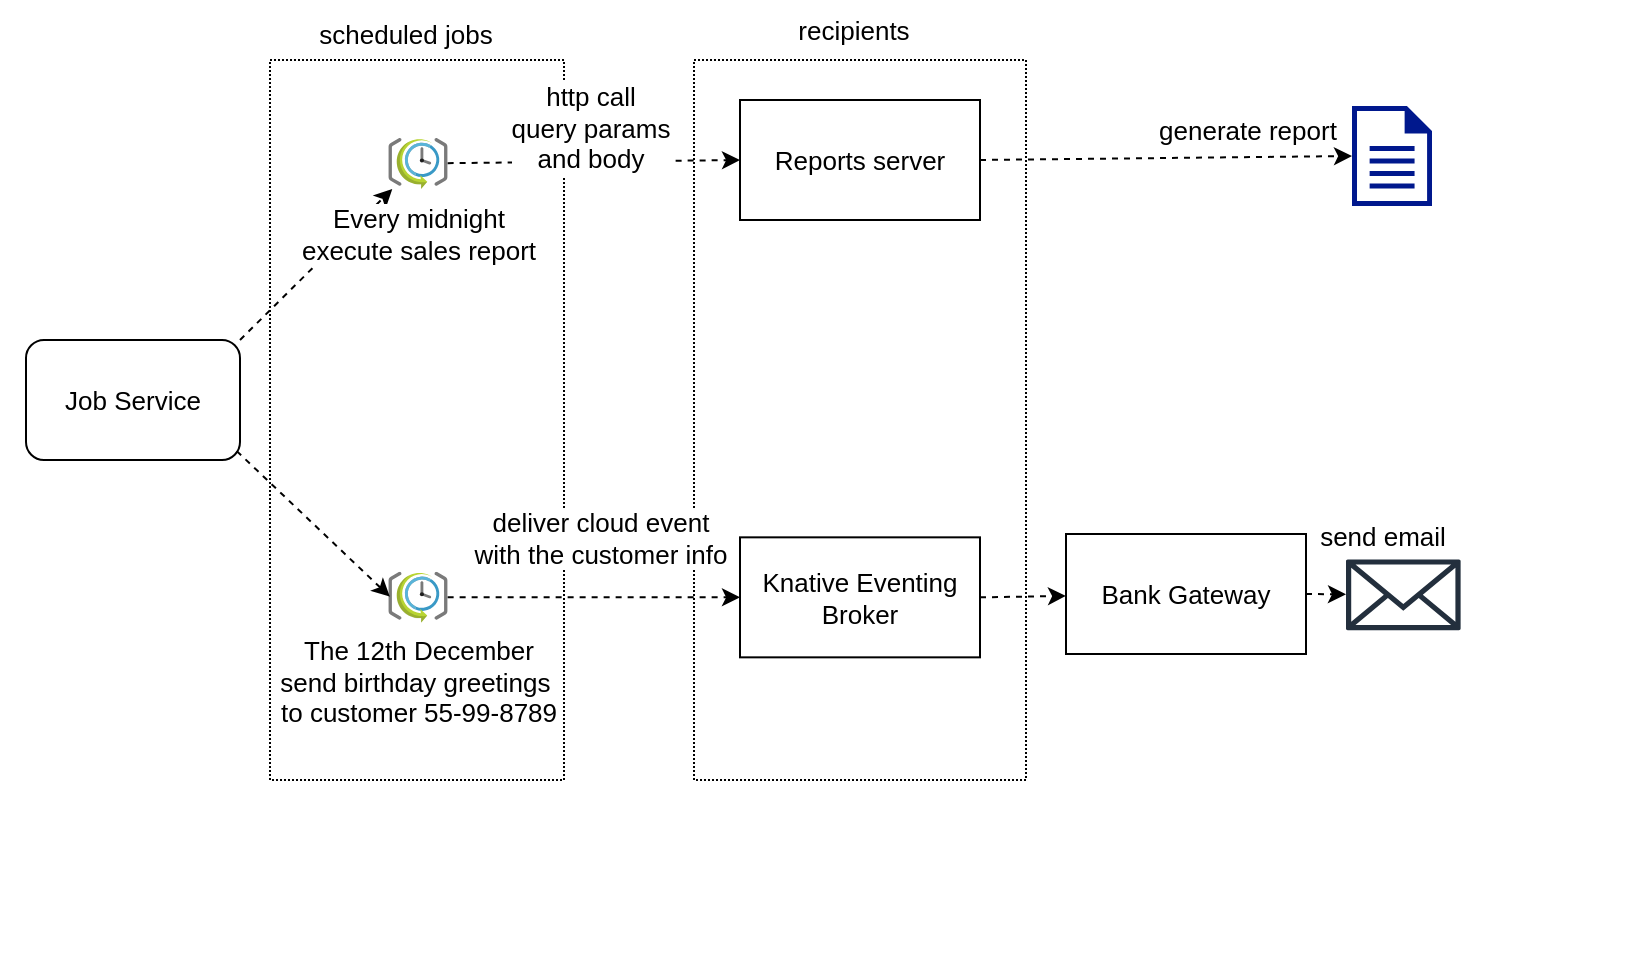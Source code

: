 <mxfile version="21.6.1" type="google">
  <diagram name="Page-1" id="vSsbDOlxQRbqioz4pcm0">
    <mxGraphModel grid="0" page="0" gridSize="10" guides="1" tooltips="1" connect="1" arrows="1" fold="1" pageScale="1" pageWidth="850" pageHeight="1100" math="0" shadow="0">
      <root>
        <mxCell id="0" />
        <mxCell id="1" parent="0" />
        <mxCell id="l0snGmiRjBz62z_35tPA-1" value="" style="group" connectable="0" vertex="1" parent="1">
          <mxGeometry x="230" y="220" width="824.31" height="481" as="geometry" />
        </mxCell>
        <mxCell id="l0snGmiRjBz62z_35tPA-2" value="" style="rounded=0;whiteSpace=wrap;html=1;dashed=1;dashPattern=1 1;" vertex="1" parent="l0snGmiRjBz62z_35tPA-1">
          <mxGeometry x="347" y="30" width="166" height="360" as="geometry" />
        </mxCell>
        <mxCell id="l0snGmiRjBz62z_35tPA-3" value="" style="rounded=0;whiteSpace=wrap;html=1;dashed=1;dashPattern=1 1;" vertex="1" parent="l0snGmiRjBz62z_35tPA-1">
          <mxGeometry x="135" y="30" width="147" height="360" as="geometry" />
        </mxCell>
        <mxCell id="l0snGmiRjBz62z_35tPA-4" value="&lt;font style=&quot;font-size: 13px;&quot;&gt;Job Service&lt;/font&gt;" style="rounded=1;whiteSpace=wrap;html=1;" vertex="1" parent="l0snGmiRjBz62z_35tPA-1">
          <mxGeometry x="13" y="170" width="107" height="60" as="geometry" />
        </mxCell>
        <mxCell id="l0snGmiRjBz62z_35tPA-5" value="" style="endArrow=classic;startArrow=none;html=1;rounded=0;dashed=1;fontSize=10;exitX=1;exitY=0;exitDx=0;exitDy=0;startFill=0;" edge="1" parent="l0snGmiRjBz62z_35tPA-1" source="l0snGmiRjBz62z_35tPA-4" target="l0snGmiRjBz62z_35tPA-6">
          <mxGeometry width="50" height="50" relative="1" as="geometry">
            <mxPoint x="368" y="323" as="sourcePoint" />
            <mxPoint x="211" y="64" as="targetPoint" />
          </mxGeometry>
        </mxCell>
        <mxCell id="l0snGmiRjBz62z_35tPA-6" value="&lt;font style=&quot;font-size: 13px;&quot;&gt;Every midnight&lt;br&gt;execute sales report&lt;/font&gt;" style="sketch=0;aspect=fixed;html=1;points=[];align=center;image;fontSize=12;image=img/lib/mscae/SchedulerJobCollection.svg;" vertex="1" parent="l0snGmiRjBz62z_35tPA-1">
          <mxGeometry x="194.17" y="69" width="29.65" height="25.5" as="geometry" />
        </mxCell>
        <mxCell id="l0snGmiRjBz62z_35tPA-7" value="&lt;font style=&quot;font-size: 13px;&quot;&gt;scheduled jobs&lt;/font&gt;" style="text;html=1;strokeColor=none;fillColor=none;align=center;verticalAlign=middle;whiteSpace=wrap;rounded=0;" vertex="1" parent="l0snGmiRjBz62z_35tPA-1">
          <mxGeometry x="158" y="2" width="90" height="30" as="geometry" />
        </mxCell>
        <mxCell id="l0snGmiRjBz62z_35tPA-8" value="&lt;font style=&quot;font-size: 13px;&quot;&gt;Reports server&lt;/font&gt;" style="rounded=0;whiteSpace=wrap;html=1;" vertex="1" parent="l0snGmiRjBz62z_35tPA-1">
          <mxGeometry x="370" y="50" width="120" height="60" as="geometry" />
        </mxCell>
        <mxCell id="l0snGmiRjBz62z_35tPA-9" value="" style="endArrow=classic;startArrow=none;html=1;rounded=0;dashed=1;fontSize=10;startFill=0;entryX=0;entryY=0.5;entryDx=0;entryDy=0;" edge="1" parent="l0snGmiRjBz62z_35tPA-1" source="l0snGmiRjBz62z_35tPA-6" target="l0snGmiRjBz62z_35tPA-8">
          <mxGeometry width="50" height="50" relative="1" as="geometry">
            <mxPoint x="330" y="211" as="sourcePoint" />
            <mxPoint x="410.0" y="228" as="targetPoint" />
          </mxGeometry>
        </mxCell>
        <mxCell id="l0snGmiRjBz62z_35tPA-10" value="&lt;font style=&quot;font-size: 13px;&quot;&gt;http call&lt;br&gt;query params&lt;br&gt;and body&lt;/font&gt;" style="edgeLabel;html=1;align=center;verticalAlign=middle;resizable=0;points=[];" connectable="0" vertex="1" parent="l0snGmiRjBz62z_35tPA-9">
          <mxGeometry x="-0.095" y="4" relative="1" as="geometry">
            <mxPoint x="5" y="-13" as="offset" />
          </mxGeometry>
        </mxCell>
        <mxCell id="l0snGmiRjBz62z_35tPA-11" value="&lt;font style=&quot;font-size: 13px;&quot;&gt;The 12th December&lt;br&gt;send birthday greetings&amp;nbsp;&lt;br&gt;to customer 55-99-8789&lt;/font&gt;" style="sketch=0;aspect=fixed;html=1;points=[];align=center;image;fontSize=12;image=img/lib/mscae/SchedulerJobCollection.svg;" vertex="1" parent="l0snGmiRjBz62z_35tPA-1">
          <mxGeometry x="194.17" y="285.92" width="29.65" height="25.5" as="geometry" />
        </mxCell>
        <mxCell id="l0snGmiRjBz62z_35tPA-13" value="" style="endArrow=classic;startArrow=none;html=1;rounded=0;dashed=1;fontSize=10;startFill=0;entryX=0;entryY=0.5;entryDx=0;entryDy=0;" edge="1" parent="l0snGmiRjBz62z_35tPA-1" source="l0snGmiRjBz62z_35tPA-11" target="l0snGmiRjBz62z_35tPA-37">
          <mxGeometry width="50" height="50" relative="1" as="geometry">
            <mxPoint x="561" y="214.92" as="sourcePoint" />
            <mxPoint x="397.0" y="298.67" as="targetPoint" />
          </mxGeometry>
        </mxCell>
        <mxCell id="l0snGmiRjBz62z_35tPA-15" value="&lt;font style=&quot;font-size: 13px;&quot;&gt;Bank Gateway&lt;/font&gt;" style="rounded=0;whiteSpace=wrap;html=1;" vertex="1" parent="l0snGmiRjBz62z_35tPA-1">
          <mxGeometry x="533" y="267.0" width="120" height="60" as="geometry" />
        </mxCell>
        <mxCell id="l0snGmiRjBz62z_35tPA-16" value="" style="endArrow=classic;startArrow=none;html=1;rounded=0;dashed=1;fontSize=10;startFill=0;exitX=1;exitY=0.5;exitDx=0;exitDy=0;" edge="1" parent="l0snGmiRjBz62z_35tPA-1" source="l0snGmiRjBz62z_35tPA-37" target="l0snGmiRjBz62z_35tPA-15">
          <mxGeometry width="50" height="50" relative="1" as="geometry">
            <mxPoint x="528.65" y="235.42" as="sourcePoint" />
            <mxPoint x="532" y="236.33" as="targetPoint" />
          </mxGeometry>
        </mxCell>
        <mxCell id="l0snGmiRjBz62z_35tPA-17" value="" style="sketch=0;outlineConnect=0;fontColor=#232F3E;gradientColor=none;fillColor=#232F3D;strokeColor=none;dashed=0;verticalLabelPosition=bottom;verticalAlign=top;align=center;html=1;fontSize=12;fontStyle=0;aspect=fixed;pointerEvents=1;shape=mxgraph.aws4.email_2;" vertex="1" parent="l0snGmiRjBz62z_35tPA-1">
          <mxGeometry x="673" y="279.42" width="57.31" height="36" as="geometry" />
        </mxCell>
        <mxCell id="l0snGmiRjBz62z_35tPA-18" value="" style="endArrow=classic;startArrow=none;html=1;rounded=0;dashed=1;fontSize=10;startFill=0;exitX=1;exitY=0.5;exitDx=0;exitDy=0;" edge="1" parent="l0snGmiRjBz62z_35tPA-1" source="l0snGmiRjBz62z_35tPA-15" target="l0snGmiRjBz62z_35tPA-17">
          <mxGeometry width="50" height="50" relative="1" as="geometry">
            <mxPoint x="648" y="297.42" as="sourcePoint" />
            <mxPoint x="601.35" y="446.92" as="targetPoint" />
          </mxGeometry>
        </mxCell>
        <mxCell id="l0snGmiRjBz62z_35tPA-19" value="&lt;font style=&quot;font-size: 13px;&quot;&gt;send email&lt;/font&gt;" style="text;html=1;align=center;verticalAlign=middle;resizable=0;points=[];autosize=1;strokeColor=none;fillColor=none;" vertex="1" parent="l0snGmiRjBz62z_35tPA-1">
          <mxGeometry x="650" y="254" width="81" height="28" as="geometry" />
        </mxCell>
        <mxCell id="l0snGmiRjBz62z_35tPA-20" value="" style="endArrow=classic;startArrow=none;html=1;rounded=0;dashed=1;fontSize=10;startFill=0;exitX=1;exitY=0.5;exitDx=0;exitDy=0;entryX=0;entryY=0.5;entryDx=0;entryDy=0;entryPerimeter=0;" edge="1" parent="l0snGmiRjBz62z_35tPA-1" source="l0snGmiRjBz62z_35tPA-8" target="l0snGmiRjBz62z_35tPA-21">
          <mxGeometry width="50" height="50" relative="1" as="geometry">
            <mxPoint x="496.65" y="266.5" as="sourcePoint" />
            <mxPoint x="720.0" y="81.75" as="targetPoint" />
          </mxGeometry>
        </mxCell>
        <mxCell id="l0snGmiRjBz62z_35tPA-21" value="" style="sketch=0;aspect=fixed;pointerEvents=1;shadow=0;dashed=0;html=1;strokeColor=none;labelPosition=center;verticalLabelPosition=bottom;verticalAlign=top;align=center;fillColor=#00188D;shape=mxgraph.mscae.enterprise.document" vertex="1" parent="l0snGmiRjBz62z_35tPA-1">
          <mxGeometry x="676" y="53" width="40" height="50" as="geometry" />
        </mxCell>
        <mxCell id="l0snGmiRjBz62z_35tPA-29" value="" style="endArrow=classic;startArrow=none;html=1;rounded=0;dashed=1;fontSize=10;exitX=0.985;exitY=0.926;exitDx=0;exitDy=0;startFill=0;entryX=0.026;entryY=0.487;entryDx=0;entryDy=0;entryPerimeter=0;exitPerimeter=0;" edge="1" parent="l0snGmiRjBz62z_35tPA-1" source="l0snGmiRjBz62z_35tPA-4" target="l0snGmiRjBz62z_35tPA-11">
          <mxGeometry width="50" height="50" relative="1" as="geometry">
            <mxPoint x="351" y="-14" as="sourcePoint" />
            <mxPoint x="430.912" y="-126.17" as="targetPoint" />
          </mxGeometry>
        </mxCell>
        <mxCell id="l0snGmiRjBz62z_35tPA-32" value="&lt;font style=&quot;font-size: 13px;&quot;&gt;recipients&lt;/font&gt;" style="text;html=1;strokeColor=none;fillColor=none;align=center;verticalAlign=middle;whiteSpace=wrap;rounded=0;" vertex="1" parent="l0snGmiRjBz62z_35tPA-1">
          <mxGeometry x="382" width="90" height="30" as="geometry" />
        </mxCell>
        <mxCell id="l0snGmiRjBz62z_35tPA-35" value="&lt;font style=&quot;font-size: 13px;&quot;&gt;deliver cloud event&lt;br&gt;with the customer info&lt;/font&gt;" style="edgeLabel;html=1;align=center;verticalAlign=middle;resizable=0;points=[];" connectable="0" vertex="1" parent="l0snGmiRjBz62z_35tPA-1">
          <mxGeometry x="300" y="268.67" as="geometry" />
        </mxCell>
        <mxCell id="l0snGmiRjBz62z_35tPA-37" value="&lt;font style=&quot;font-size: 13px;&quot;&gt;Knative Eventing Broker&lt;/font&gt;" style="rounded=0;whiteSpace=wrap;html=1;" vertex="1" parent="l0snGmiRjBz62z_35tPA-1">
          <mxGeometry x="370" y="268.67" width="120" height="60" as="geometry" />
        </mxCell>
        <mxCell id="l0snGmiRjBz62z_35tPA-39" value="&lt;font style=&quot;font-size: 13px;&quot;&gt;generate report&lt;/font&gt;" style="text;html=1;strokeColor=none;fillColor=none;align=center;verticalAlign=middle;whiteSpace=wrap;rounded=0;" vertex="1" parent="l0snGmiRjBz62z_35tPA-1">
          <mxGeometry x="574" y="50" width="100" height="30" as="geometry" />
        </mxCell>
      </root>
    </mxGraphModel>
  </diagram>
</mxfile>
